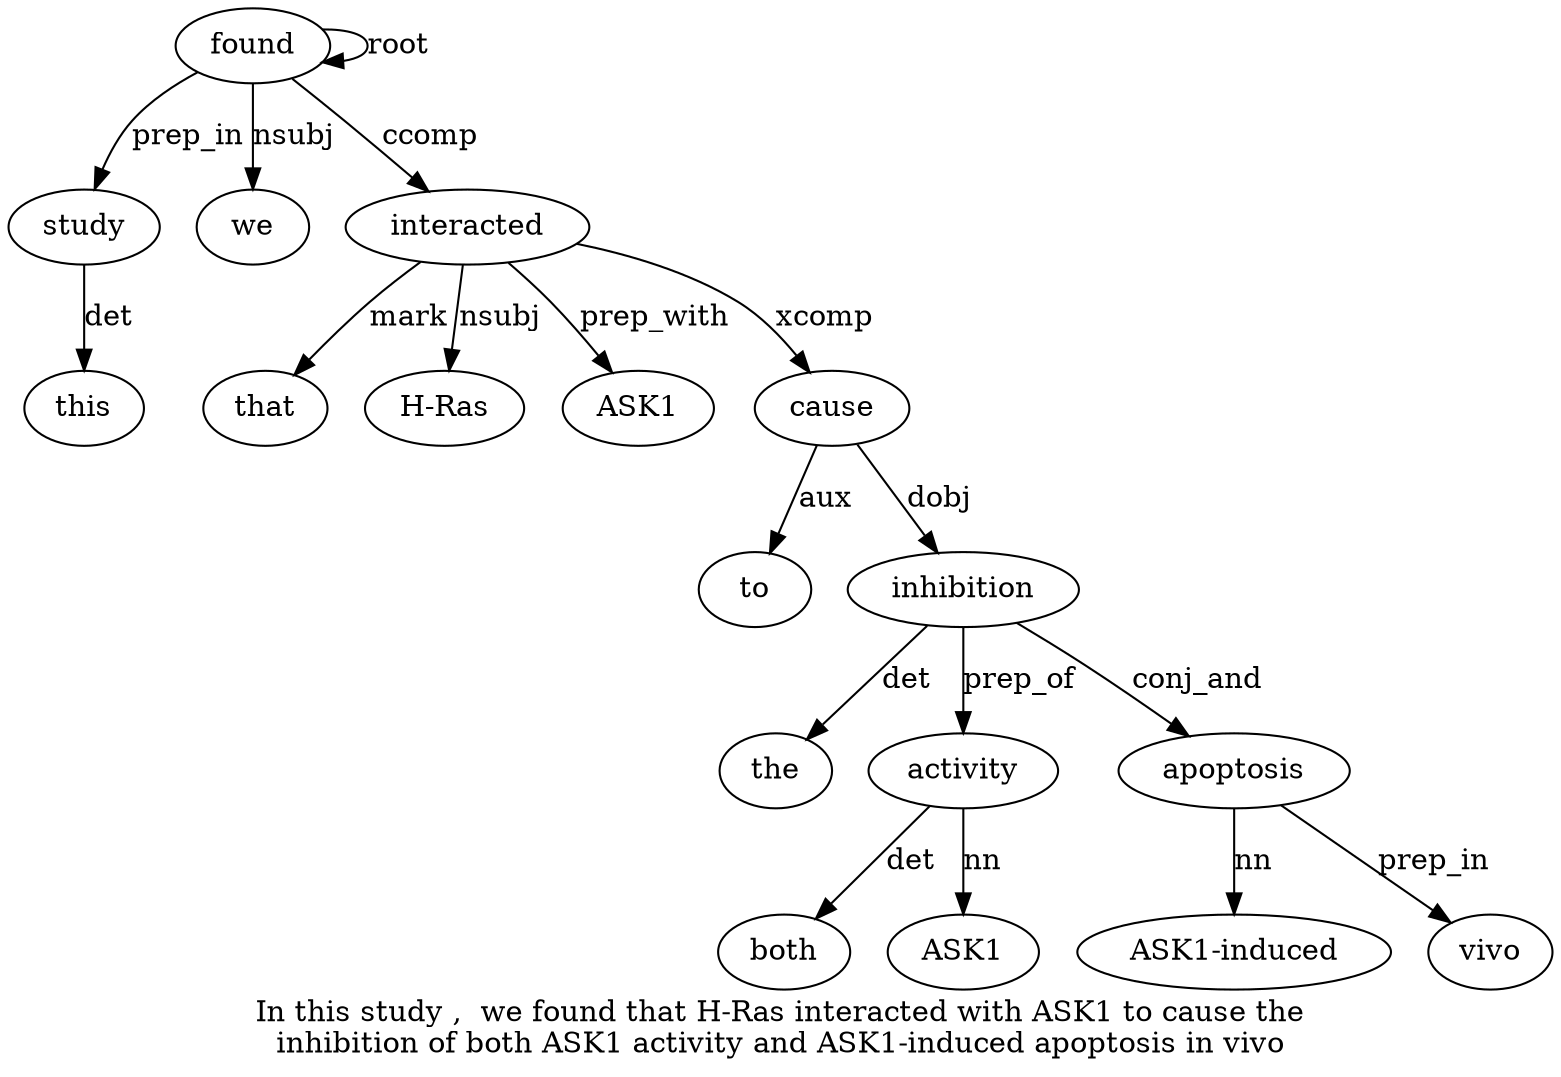 digraph "In this study ,  we found that H-Ras interacted with ASK1 to cause the inhibition of both ASK1 activity and ASK1-induced apoptosis in vivo" {
label="In this study ,  we found that H-Ras interacted with ASK1 to cause the
inhibition of both ASK1 activity and ASK1-induced apoptosis in vivo";
study3 [style=filled, fillcolor=white, label=study];
this2 [style=filled, fillcolor=white, label=this];
study3 -> this2  [label=det];
found6 [style=filled, fillcolor=white, label=found];
found6 -> study3  [label=prep_in];
we5 [style=filled, fillcolor=white, label=we];
found6 -> we5  [label=nsubj];
found6 -> found6  [label=root];
interacted9 [style=filled, fillcolor=white, label=interacted];
that7 [style=filled, fillcolor=white, label=that];
interacted9 -> that7  [label=mark];
"H-Ras8" [style=filled, fillcolor=white, label="H-Ras"];
interacted9 -> "H-Ras8"  [label=nsubj];
found6 -> interacted9  [label=ccomp];
ASK1 [style=filled, fillcolor=white, label=ASK1];
interacted9 -> ASK1  [label=prep_with];
cause13 [style=filled, fillcolor=white, label=cause];
to12 [style=filled, fillcolor=white, label=to];
cause13 -> to12  [label=aux];
interacted9 -> cause13  [label=xcomp];
inhibition15 [style=filled, fillcolor=white, label=inhibition];
the14 [style=filled, fillcolor=white, label=the];
inhibition15 -> the14  [label=det];
cause13 -> inhibition15  [label=dobj];
activity19 [style=filled, fillcolor=white, label=activity];
both17 [style=filled, fillcolor=white, label=both];
activity19 -> both17  [label=det];
ASK118 [style=filled, fillcolor=white, label=ASK1];
activity19 -> ASK118  [label=nn];
inhibition15 -> activity19  [label=prep_of];
apoptosis22 [style=filled, fillcolor=white, label=apoptosis];
"ASK1-induced2" [style=filled, fillcolor=white, label="ASK1-induced"];
apoptosis22 -> "ASK1-induced2"  [label=nn];
inhibition15 -> apoptosis22  [label=conj_and];
vivo24 [style=filled, fillcolor=white, label=vivo];
apoptosis22 -> vivo24  [label=prep_in];
}
